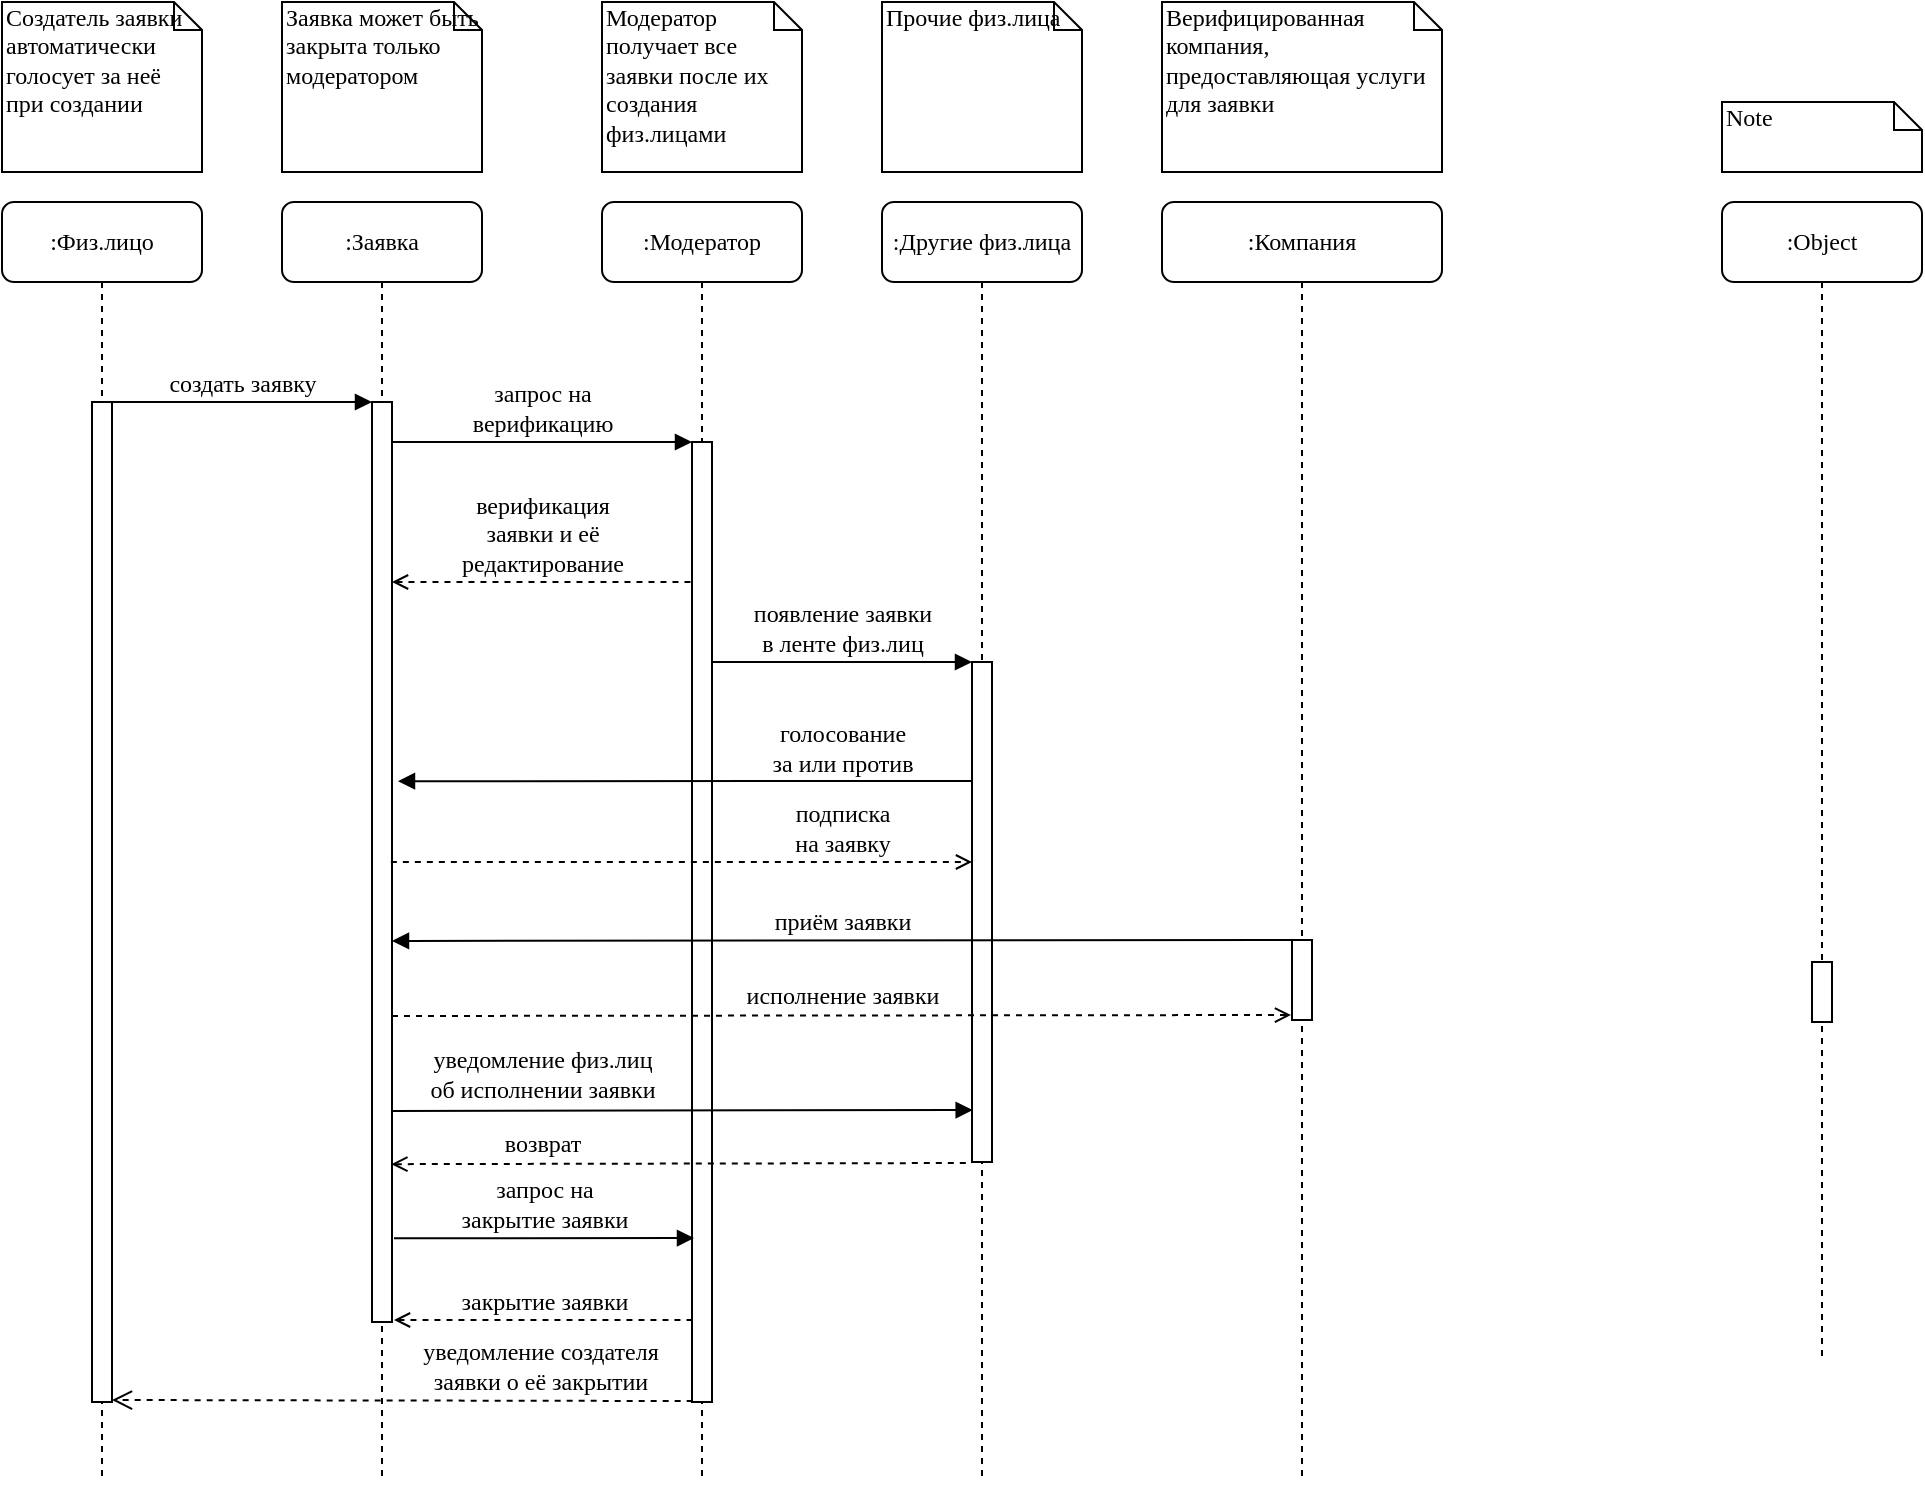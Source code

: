 <mxfile version="14.1.8" type="device"><diagram name="Page-1" id="13e1069c-82ec-6db2-03f1-153e76fe0fe0"><mxGraphModel dx="788" dy="1364" grid="1" gridSize="10" guides="1" tooltips="1" connect="1" arrows="1" fold="1" page="1" pageScale="1" pageWidth="1100" pageHeight="850" background="#ffffff" math="0" shadow="0"><root><mxCell id="0"/><mxCell id="1" parent="0"/><mxCell id="7baba1c4bc27f4b0-2" value=":Заявка" style="shape=umlLifeline;perimeter=lifelinePerimeter;whiteSpace=wrap;html=1;container=1;collapsible=0;recursiveResize=0;outlineConnect=0;rounded=1;shadow=0;comic=0;labelBackgroundColor=none;strokeWidth=1;fontFamily=Verdana;fontSize=12;align=center;" parent="1" vertex="1"><mxGeometry x="240" y="80" width="100" height="640" as="geometry"/></mxCell><mxCell id="7baba1c4bc27f4b0-10" value="" style="html=1;points=[];perimeter=orthogonalPerimeter;rounded=0;shadow=0;comic=0;labelBackgroundColor=none;strokeWidth=1;fontFamily=Verdana;fontSize=12;align=center;" parent="7baba1c4bc27f4b0-2" vertex="1"><mxGeometry x="45" y="100" width="10" height="460" as="geometry"/></mxCell><mxCell id="7baba1c4bc27f4b0-3" value=":Модератор" style="shape=umlLifeline;perimeter=lifelinePerimeter;whiteSpace=wrap;html=1;container=1;collapsible=0;recursiveResize=0;outlineConnect=0;rounded=1;shadow=0;comic=0;labelBackgroundColor=none;strokeWidth=1;fontFamily=Verdana;fontSize=12;align=center;" parent="1" vertex="1"><mxGeometry x="400" y="80" width="100" height="640" as="geometry"/></mxCell><mxCell id="7baba1c4bc27f4b0-13" value="" style="html=1;points=[];perimeter=orthogonalPerimeter;rounded=0;shadow=0;comic=0;labelBackgroundColor=none;strokeWidth=1;fontFamily=Verdana;fontSize=12;align=center;" parent="7baba1c4bc27f4b0-3" vertex="1"><mxGeometry x="45" y="120" width="10" height="480" as="geometry"/></mxCell><mxCell id="7baba1c4bc27f4b0-4" value=":Другие физ.лица" style="shape=umlLifeline;perimeter=lifelinePerimeter;whiteSpace=wrap;html=1;container=1;collapsible=0;recursiveResize=0;outlineConnect=0;rounded=1;shadow=0;comic=0;labelBackgroundColor=none;strokeWidth=1;fontFamily=Verdana;fontSize=12;align=center;" parent="1" vertex="1"><mxGeometry x="540" y="80" width="100" height="640" as="geometry"/></mxCell><mxCell id="7baba1c4bc27f4b0-5" value=":Компания" style="shape=umlLifeline;perimeter=lifelinePerimeter;whiteSpace=wrap;html=1;container=1;collapsible=0;recursiveResize=0;outlineConnect=0;rounded=1;shadow=0;comic=0;labelBackgroundColor=none;strokeWidth=1;fontFamily=Verdana;fontSize=12;align=center;" parent="1" vertex="1"><mxGeometry x="680" y="80" width="140" height="640" as="geometry"/></mxCell><mxCell id="7baba1c4bc27f4b0-19" value="" style="html=1;points=[];perimeter=orthogonalPerimeter;rounded=0;shadow=0;comic=0;labelBackgroundColor=none;strokeWidth=1;fontFamily=Verdana;fontSize=12;align=center;" parent="7baba1c4bc27f4b0-5" vertex="1"><mxGeometry x="65" y="369" width="10" height="40" as="geometry"/></mxCell><mxCell id="7baba1c4bc27f4b0-7" value=":Object" style="shape=umlLifeline;perimeter=lifelinePerimeter;whiteSpace=wrap;html=1;container=1;collapsible=0;recursiveResize=0;outlineConnect=0;rounded=1;shadow=0;comic=0;labelBackgroundColor=none;strokeWidth=1;fontFamily=Verdana;fontSize=12;align=center;" parent="1" vertex="1"><mxGeometry x="960" y="80" width="100" height="580" as="geometry"/></mxCell><mxCell id="7baba1c4bc27f4b0-8" value=":Физ.лицо" style="shape=umlLifeline;perimeter=lifelinePerimeter;whiteSpace=wrap;html=1;container=1;collapsible=0;recursiveResize=0;outlineConnect=0;rounded=1;shadow=0;comic=0;labelBackgroundColor=none;strokeWidth=1;fontFamily=Verdana;fontSize=12;align=center;" parent="1" vertex="1"><mxGeometry x="100" y="80" width="100" height="640" as="geometry"/></mxCell><mxCell id="7baba1c4bc27f4b0-9" value="" style="html=1;points=[];perimeter=orthogonalPerimeter;rounded=0;shadow=0;comic=0;labelBackgroundColor=none;strokeWidth=1;fontFamily=Verdana;fontSize=12;align=center;" parent="7baba1c4bc27f4b0-8" vertex="1"><mxGeometry x="45" y="100" width="10" height="500" as="geometry"/></mxCell><mxCell id="7baba1c4bc27f4b0-16" value="" style="html=1;points=[];perimeter=orthogonalPerimeter;rounded=0;shadow=0;comic=0;labelBackgroundColor=none;strokeWidth=1;fontFamily=Verdana;fontSize=12;align=center;" parent="1" vertex="1"><mxGeometry x="585" y="310" width="10" height="250" as="geometry"/></mxCell><mxCell id="7baba1c4bc27f4b0-17" value="появление заявки&lt;br&gt;в ленте физ.лиц" style="html=1;verticalAlign=bottom;endArrow=block;labelBackgroundColor=none;fontFamily=Verdana;fontSize=12;edgeStyle=elbowEdgeStyle;elbow=vertical;" parent="1" source="7baba1c4bc27f4b0-13" target="7baba1c4bc27f4b0-16" edge="1"><mxGeometry relative="1" as="geometry"><mxPoint x="510" y="220" as="sourcePoint"/><Array as="points"><mxPoint x="490" y="310"/><mxPoint x="530" y="340"/><mxPoint x="460" y="220"/></Array></mxGeometry></mxCell><mxCell id="7baba1c4bc27f4b0-20" value="приём заявки" style="html=1;verticalAlign=bottom;endArrow=none;labelBackgroundColor=none;fontFamily=Verdana;fontSize=12;edgeStyle=elbowEdgeStyle;elbow=vertical;endFill=0;startArrow=block;startFill=1;" parent="1" edge="1"><mxGeometry relative="1" as="geometry"><mxPoint x="295" y="449.48" as="sourcePoint"/><mxPoint x="746" y="449" as="targetPoint"/></mxGeometry></mxCell><mxCell id="7baba1c4bc27f4b0-25" value="" style="html=1;points=[];perimeter=orthogonalPerimeter;rounded=0;shadow=0;comic=0;labelBackgroundColor=none;strokeColor=#000000;strokeWidth=1;fillColor=#FFFFFF;fontFamily=Verdana;fontSize=12;fontColor=#000000;align=center;" parent="1" vertex="1"><mxGeometry x="1005" y="460" width="10" height="30" as="geometry"/></mxCell><mxCell id="7baba1c4bc27f4b0-30" value="уведомление создателя &lt;br&gt;заявки о её закрытии" style="html=1;verticalAlign=bottom;endArrow=open;dashed=1;endSize=8;labelBackgroundColor=none;fontFamily=Verdana;fontSize=12;edgeStyle=elbowEdgeStyle;elbow=vertical;exitX=0.033;exitY=0.999;exitDx=0;exitDy=0;exitPerimeter=0;" parent="1" source="7baba1c4bc27f4b0-13" edge="1"><mxGeometry x="-0.476" relative="1" as="geometry"><mxPoint x="155" y="678.167" as="targetPoint"/><Array as="points"/><mxPoint x="440" y="678" as="sourcePoint"/><mxPoint as="offset"/></mxGeometry></mxCell><mxCell id="7baba1c4bc27f4b0-11" value="создать заявку" style="html=1;verticalAlign=bottom;endArrow=block;entryX=0;entryY=0;labelBackgroundColor=none;fontFamily=Verdana;fontSize=12;edgeStyle=elbowEdgeStyle;elbow=vertical;" parent="1" source="7baba1c4bc27f4b0-9" target="7baba1c4bc27f4b0-10" edge="1"><mxGeometry relative="1" as="geometry"><mxPoint x="220" y="190" as="sourcePoint"/></mxGeometry></mxCell><mxCell id="7baba1c4bc27f4b0-14" value="запрос на &lt;br&gt;верификацию" style="html=1;verticalAlign=bottom;endArrow=block;entryX=0;entryY=0;labelBackgroundColor=none;fontFamily=Verdana;fontSize=12;edgeStyle=elbowEdgeStyle;elbow=vertical;" parent="1" source="7baba1c4bc27f4b0-10" target="7baba1c4bc27f4b0-13" edge="1"><mxGeometry relative="1" as="geometry"><mxPoint x="370" y="200" as="sourcePoint"/><mxPoint as="offset"/></mxGeometry></mxCell><mxCell id="7baba1c4bc27f4b0-40" value="Создатель заявки автоматически голосует за неё при создании" style="shape=note;whiteSpace=wrap;html=1;size=14;verticalAlign=top;align=left;spacingTop=-6;rounded=0;shadow=0;comic=0;labelBackgroundColor=none;strokeWidth=1;fontFamily=Verdana;fontSize=12" parent="1" vertex="1"><mxGeometry x="100" y="-20" width="100" height="85" as="geometry"/></mxCell><mxCell id="7baba1c4bc27f4b0-41" value="Заявка может быть закрыта только модератором" style="shape=note;whiteSpace=wrap;html=1;size=14;verticalAlign=top;align=left;spacingTop=-6;rounded=0;shadow=0;comic=0;labelBackgroundColor=none;strokeWidth=1;fontFamily=Verdana;fontSize=12" parent="1" vertex="1"><mxGeometry x="240" y="-20" width="100" height="85" as="geometry"/></mxCell><mxCell id="7baba1c4bc27f4b0-42" value="Модератор получает все заявки после их создания физ.лицами" style="shape=note;whiteSpace=wrap;html=1;size=14;verticalAlign=top;align=left;spacingTop=-6;rounded=0;shadow=0;comic=0;labelBackgroundColor=none;strokeWidth=1;fontFamily=Verdana;fontSize=12" parent="1" vertex="1"><mxGeometry x="400" y="-20" width="100" height="85" as="geometry"/></mxCell><mxCell id="7baba1c4bc27f4b0-43" value="Прочие физ.лица" style="shape=note;whiteSpace=wrap;html=1;size=14;verticalAlign=top;align=left;spacingTop=-6;rounded=0;shadow=0;comic=0;labelBackgroundColor=none;strokeWidth=1;fontFamily=Verdana;fontSize=12" parent="1" vertex="1"><mxGeometry x="540" y="-20" width="100" height="85" as="geometry"/></mxCell><mxCell id="7baba1c4bc27f4b0-44" value="Верифицированная компания, предоставляющая услуги для заявки" style="shape=note;whiteSpace=wrap;html=1;size=14;verticalAlign=top;align=left;spacingTop=-6;rounded=0;shadow=0;comic=0;labelBackgroundColor=none;strokeWidth=1;fontFamily=Verdana;fontSize=12" parent="1" vertex="1"><mxGeometry x="680" y="-20" width="140" height="85" as="geometry"/></mxCell><mxCell id="7baba1c4bc27f4b0-46" value="Note" style="shape=note;whiteSpace=wrap;html=1;size=14;verticalAlign=top;align=left;spacingTop=-6;rounded=0;shadow=0;comic=0;labelBackgroundColor=none;strokeWidth=1;fontFamily=Verdana;fontSize=12" parent="1" vertex="1"><mxGeometry x="960" y="30" width="100" height="35" as="geometry"/></mxCell><mxCell id="dBr009v24XVhjaDLt5ty-1" value="верификация&lt;br&gt;заявки и её&lt;br&gt;редактирование" style="html=1;verticalAlign=bottom;endArrow=none;entryX=0;entryY=0;labelBackgroundColor=none;fontFamily=Verdana;fontSize=12;edgeStyle=elbowEdgeStyle;elbow=vertical;startArrow=open;startFill=0;endFill=0;dashed=1;" edge="1" parent="1"><mxGeometry relative="1" as="geometry"><mxPoint x="295" y="270" as="sourcePoint"/><mxPoint x="445" y="270.0" as="targetPoint"/></mxGeometry></mxCell><mxCell id="dBr009v24XVhjaDLt5ty-3" value="голосование &lt;br&gt;за или против" style="html=1;verticalAlign=bottom;endArrow=none;entryX=0.5;entryY=0.778;labelBackgroundColor=none;fontFamily=Verdana;fontSize=12;edgeStyle=elbowEdgeStyle;elbow=vertical;startArrow=block;startFill=1;endFill=0;entryDx=0;entryDy=0;entryPerimeter=0;" edge="1" parent="1"><mxGeometry x="0.547" relative="1" as="geometry"><mxPoint x="298" y="369.58" as="sourcePoint"/><mxPoint x="585" y="369.64" as="targetPoint"/><mxPoint as="offset"/></mxGeometry></mxCell><mxCell id="dBr009v24XVhjaDLt5ty-5" value="подписка &lt;br&gt;на заявку" style="html=1;verticalAlign=bottom;endArrow=open;entryX=0.5;entryY=0.778;labelBackgroundColor=none;fontFamily=Verdana;fontSize=12;edgeStyle=elbowEdgeStyle;elbow=vertical;startArrow=none;startFill=0;endFill=0;entryDx=0;entryDy=0;entryPerimeter=0;exitX=0.942;exitY=0.806;exitDx=0;exitDy=0;exitPerimeter=0;dashed=1;" edge="1" parent="1"><mxGeometry x="0.553" relative="1" as="geometry"><mxPoint x="294.42" y="410.0" as="sourcePoint"/><mxPoint x="585" y="410.2" as="targetPoint"/><mxPoint as="offset"/></mxGeometry></mxCell><mxCell id="dBr009v24XVhjaDLt5ty-6" value="исполнение заявки" style="html=1;verticalAlign=bottom;endArrow=open;labelBackgroundColor=none;fontFamily=Verdana;fontSize=12;edgeStyle=elbowEdgeStyle;elbow=vertical;exitX=0.95;exitY=0.89;exitDx=0;exitDy=0;exitPerimeter=0;endFill=0;startArrow=none;startFill=0;dashed=1;entryX=-0.05;entryY=0.925;entryDx=0;entryDy=0;entryPerimeter=0;" edge="1" parent="1" target="7baba1c4bc27f4b0-19"><mxGeometry x="-0.0" y="1" relative="1" as="geometry"><mxPoint x="295" y="487.0" as="sourcePoint"/><mxPoint x="740" y="487" as="targetPoint"/><mxPoint as="offset"/></mxGeometry></mxCell><mxCell id="dBr009v24XVhjaDLt5ty-7" value="уведомление физ.лиц&lt;br&gt;об исполнении заявки" style="html=1;verticalAlign=bottom;endArrow=block;labelBackgroundColor=none;fontFamily=Verdana;fontSize=12;edgeStyle=elbowEdgeStyle;elbow=vertical;endFill=1;startArrow=none;startFill=0;entryX=0.033;entryY=0.91;entryDx=0;entryDy=0;entryPerimeter=0;" edge="1" parent="1"><mxGeometry x="-0.483" y="1" relative="1" as="geometry"><mxPoint x="295" y="534.48" as="sourcePoint"/><mxPoint x="585.33" y="533.4" as="targetPoint"/><mxPoint as="offset"/></mxGeometry></mxCell><mxCell id="dBr009v24XVhjaDLt5ty-8" value="возврат" style="html=1;verticalAlign=bottom;endArrow=none;labelBackgroundColor=none;fontFamily=Verdana;fontSize=12;edgeStyle=elbowEdgeStyle;elbow=vertical;endFill=0;startArrow=open;startFill=0;entryX=0.033;entryY=0.91;entryDx=0;entryDy=0;entryPerimeter=0;dashed=1;" edge="1" parent="1"><mxGeometry x="-0.483" y="1" relative="1" as="geometry"><mxPoint x="294.67" y="561.08" as="sourcePoint"/><mxPoint x="585.0" y="560.0" as="targetPoint"/><mxPoint as="offset"/></mxGeometry></mxCell><mxCell id="dBr009v24XVhjaDLt5ty-9" value="запрос на &lt;br&gt;закрытие заявки" style="html=1;verticalAlign=bottom;endArrow=block;entryX=0;entryY=0;labelBackgroundColor=none;fontFamily=Verdana;fontSize=12;edgeStyle=elbowEdgeStyle;elbow=vertical;" edge="1" parent="1"><mxGeometry relative="1" as="geometry"><mxPoint x="296" y="598.167" as="sourcePoint"/><mxPoint x="446" y="598.0" as="targetPoint"/><mxPoint as="offset"/></mxGeometry></mxCell><mxCell id="dBr009v24XVhjaDLt5ty-10" value="закрытие заявки" style="html=1;verticalAlign=bottom;endArrow=none;entryX=0;entryY=0;labelBackgroundColor=none;fontFamily=Verdana;fontSize=12;edgeStyle=elbowEdgeStyle;elbow=vertical;startArrow=open;startFill=0;endFill=0;dashed=1;" edge="1" parent="1"><mxGeometry relative="1" as="geometry"><mxPoint x="296" y="639" as="sourcePoint"/><mxPoint x="446" y="639.0" as="targetPoint"/></mxGeometry></mxCell></root></mxGraphModel></diagram></mxfile>